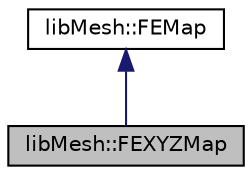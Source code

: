 digraph "libMesh::FEXYZMap"
{
  edge [fontname="Helvetica",fontsize="10",labelfontname="Helvetica",labelfontsize="10"];
  node [fontname="Helvetica",fontsize="10",shape=record];
  Node1 [label="libMesh::FEXYZMap",height=0.2,width=0.4,color="black", fillcolor="grey75", style="filled", fontcolor="black"];
  Node2 -> Node1 [dir="back",color="midnightblue",fontsize="10",style="solid",fontname="Helvetica"];
  Node2 [label="libMesh::FEMap",height=0.2,width=0.4,color="black", fillcolor="white", style="filled",URL="$classlibMesh_1_1FEMap.html",tooltip="Computes finite element mapping function values, gradients, etc. "];
}
